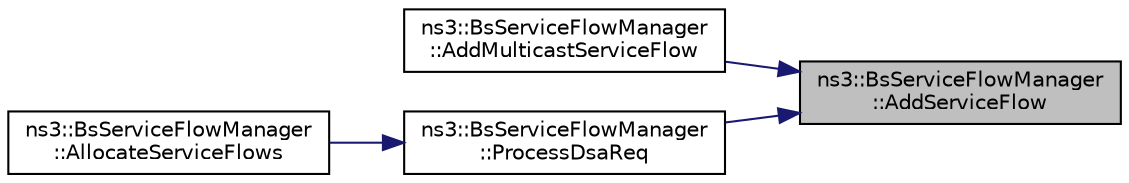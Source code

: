 digraph "ns3::BsServiceFlowManager::AddServiceFlow"
{
 // LATEX_PDF_SIZE
  edge [fontname="Helvetica",fontsize="10",labelfontname="Helvetica",labelfontsize="10"];
  node [fontname="Helvetica",fontsize="10",shape=record];
  rankdir="RL";
  Node1 [label="ns3::BsServiceFlowManager\l::AddServiceFlow",height=0.2,width=0.4,color="black", fillcolor="grey75", style="filled", fontcolor="black",tooltip="Add a new service flow."];
  Node1 -> Node2 [dir="back",color="midnightblue",fontsize="10",style="solid",fontname="Helvetica"];
  Node2 [label="ns3::BsServiceFlowManager\l::AddMulticastServiceFlow",height=0.2,width=0.4,color="black", fillcolor="white", style="filled",URL="$classns3_1_1_bs_service_flow_manager.html#a608f17a9cc0c559ed3f47c8947c95659",tooltip="add a multicast service flow"];
  Node1 -> Node3 [dir="back",color="midnightblue",fontsize="10",style="solid",fontname="Helvetica"];
  Node3 [label="ns3::BsServiceFlowManager\l::ProcessDsaReq",height=0.2,width=0.4,color="black", fillcolor="white", style="filled",URL="$classns3_1_1_bs_service_flow_manager.html#afba823b624d516de570c0c7a6312de2b",tooltip="process a DSA-Req message"];
  Node3 -> Node4 [dir="back",color="midnightblue",fontsize="10",style="solid",fontname="Helvetica"];
  Node4 [label="ns3::BsServiceFlowManager\l::AllocateServiceFlows",height=0.2,width=0.4,color="black", fillcolor="white", style="filled",URL="$classns3_1_1_bs_service_flow_manager.html#a2c9d6e3696af0e9bc15bcbe4089ab489",tooltip="allocate service flows"];
}
